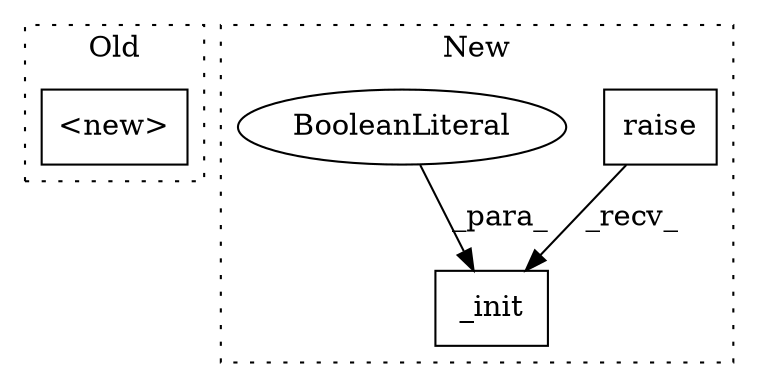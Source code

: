 digraph G {
subgraph cluster0 {
1 [label="<new>" a="46" s="7583,7600" l="6,2" shape="box"];
label = "Old";
style="dotted";
}
subgraph cluster1 {
2 [label="_init" a="32" s="8117,8225" l="6,1" shape="box"];
3 [label="raise" a="32" s="8098,8115" l="6,1" shape="box"];
4 [label="BooleanLiteral" a="9" s="8184" l="5" shape="ellipse"];
label = "New";
style="dotted";
}
3 -> 2 [label="_recv_"];
4 -> 2 [label="_para_"];
}